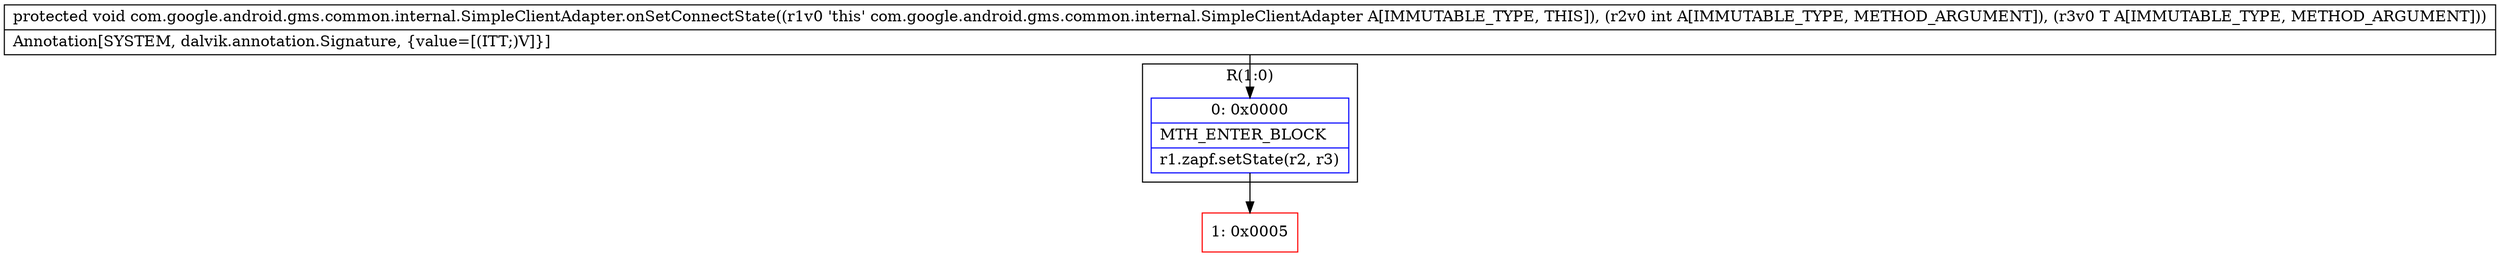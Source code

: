 digraph "CFG forcom.google.android.gms.common.internal.SimpleClientAdapter.onSetConnectState(ILandroid\/os\/IInterface;)V" {
subgraph cluster_Region_549878414 {
label = "R(1:0)";
node [shape=record,color=blue];
Node_0 [shape=record,label="{0\:\ 0x0000|MTH_ENTER_BLOCK\l|r1.zapf.setState(r2, r3)\l}"];
}
Node_1 [shape=record,color=red,label="{1\:\ 0x0005}"];
MethodNode[shape=record,label="{protected void com.google.android.gms.common.internal.SimpleClientAdapter.onSetConnectState((r1v0 'this' com.google.android.gms.common.internal.SimpleClientAdapter A[IMMUTABLE_TYPE, THIS]), (r2v0 int A[IMMUTABLE_TYPE, METHOD_ARGUMENT]), (r3v0 T A[IMMUTABLE_TYPE, METHOD_ARGUMENT]))  | Annotation[SYSTEM, dalvik.annotation.Signature, \{value=[(ITT;)V]\}]\l}"];
MethodNode -> Node_0;
Node_0 -> Node_1;
}

